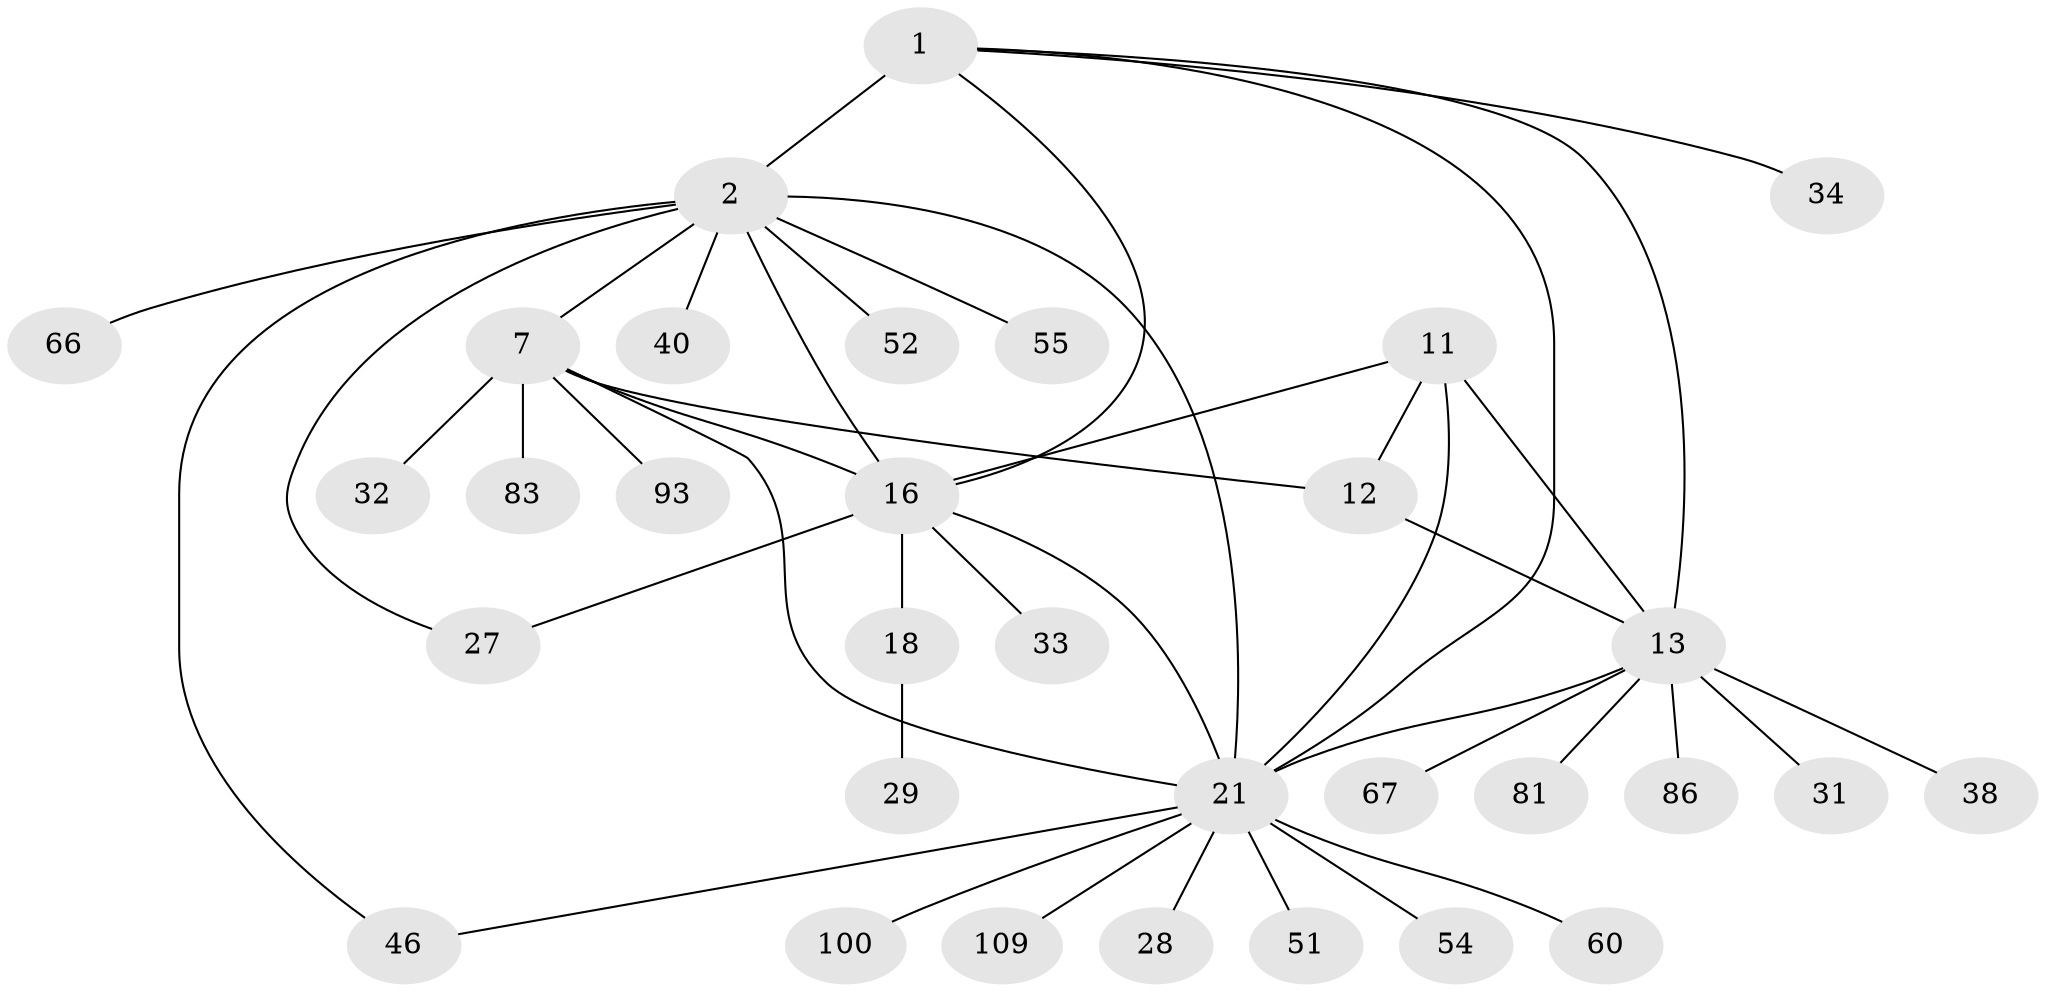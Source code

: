 // original degree distribution, {9: 0.045871559633027525, 5: 0.045871559633027525, 13: 0.009174311926605505, 6: 0.01834862385321101, 7: 0.06422018348623854, 8: 0.027522935779816515, 10: 0.009174311926605505, 12: 0.009174311926605505, 4: 0.027522935779816515, 1: 0.5779816513761468, 2: 0.13761467889908258, 3: 0.027522935779816515}
// Generated by graph-tools (version 1.1) at 2025/19/03/04/25 18:19:37]
// undirected, 32 vertices, 43 edges
graph export_dot {
graph [start="1"]
  node [color=gray90,style=filled];
  1 [super="+53+64"];
  2 [super="+3+4"];
  7 [super="+9+50"];
  11 [super="+15"];
  12 [super="+65+88+35+37"];
  13 [super="+14+26+73"];
  16 [super="+17+92+76"];
  18 [super="+20+101+99+78+89"];
  21 [super="+25+103+24+23+49+22"];
  27 [super="+30+47+106+43"];
  28;
  29;
  31;
  32 [super="+56"];
  33;
  34;
  38;
  40 [super="+58"];
  46;
  51;
  52 [super="+61+74+79"];
  54;
  55;
  60;
  66;
  67;
  81;
  83;
  86;
  93;
  100;
  109;
  1 -- 2 [weight=4];
  1 -- 13;
  1 -- 34;
  1 -- 21;
  1 -- 16;
  2 -- 21 [weight=2];
  2 -- 40;
  2 -- 27;
  2 -- 66;
  2 -- 7 [weight=6];
  2 -- 46;
  2 -- 52;
  2 -- 55;
  2 -- 16 [weight=2];
  7 -- 12;
  7 -- 21 [weight=2];
  7 -- 32;
  7 -- 83;
  7 -- 93;
  7 -- 16;
  11 -- 12 [weight=2];
  11 -- 13 [weight=4];
  11 -- 21;
  11 -- 16;
  12 -- 13 [weight=2];
  13 -- 67;
  13 -- 38;
  13 -- 81;
  13 -- 86;
  13 -- 31;
  13 -- 21;
  16 -- 18 [weight=6];
  16 -- 33;
  16 -- 21;
  16 -- 27;
  18 -- 29;
  21 -- 100;
  21 -- 109;
  21 -- 54;
  21 -- 28;
  21 -- 46;
  21 -- 51;
  21 -- 60;
}
